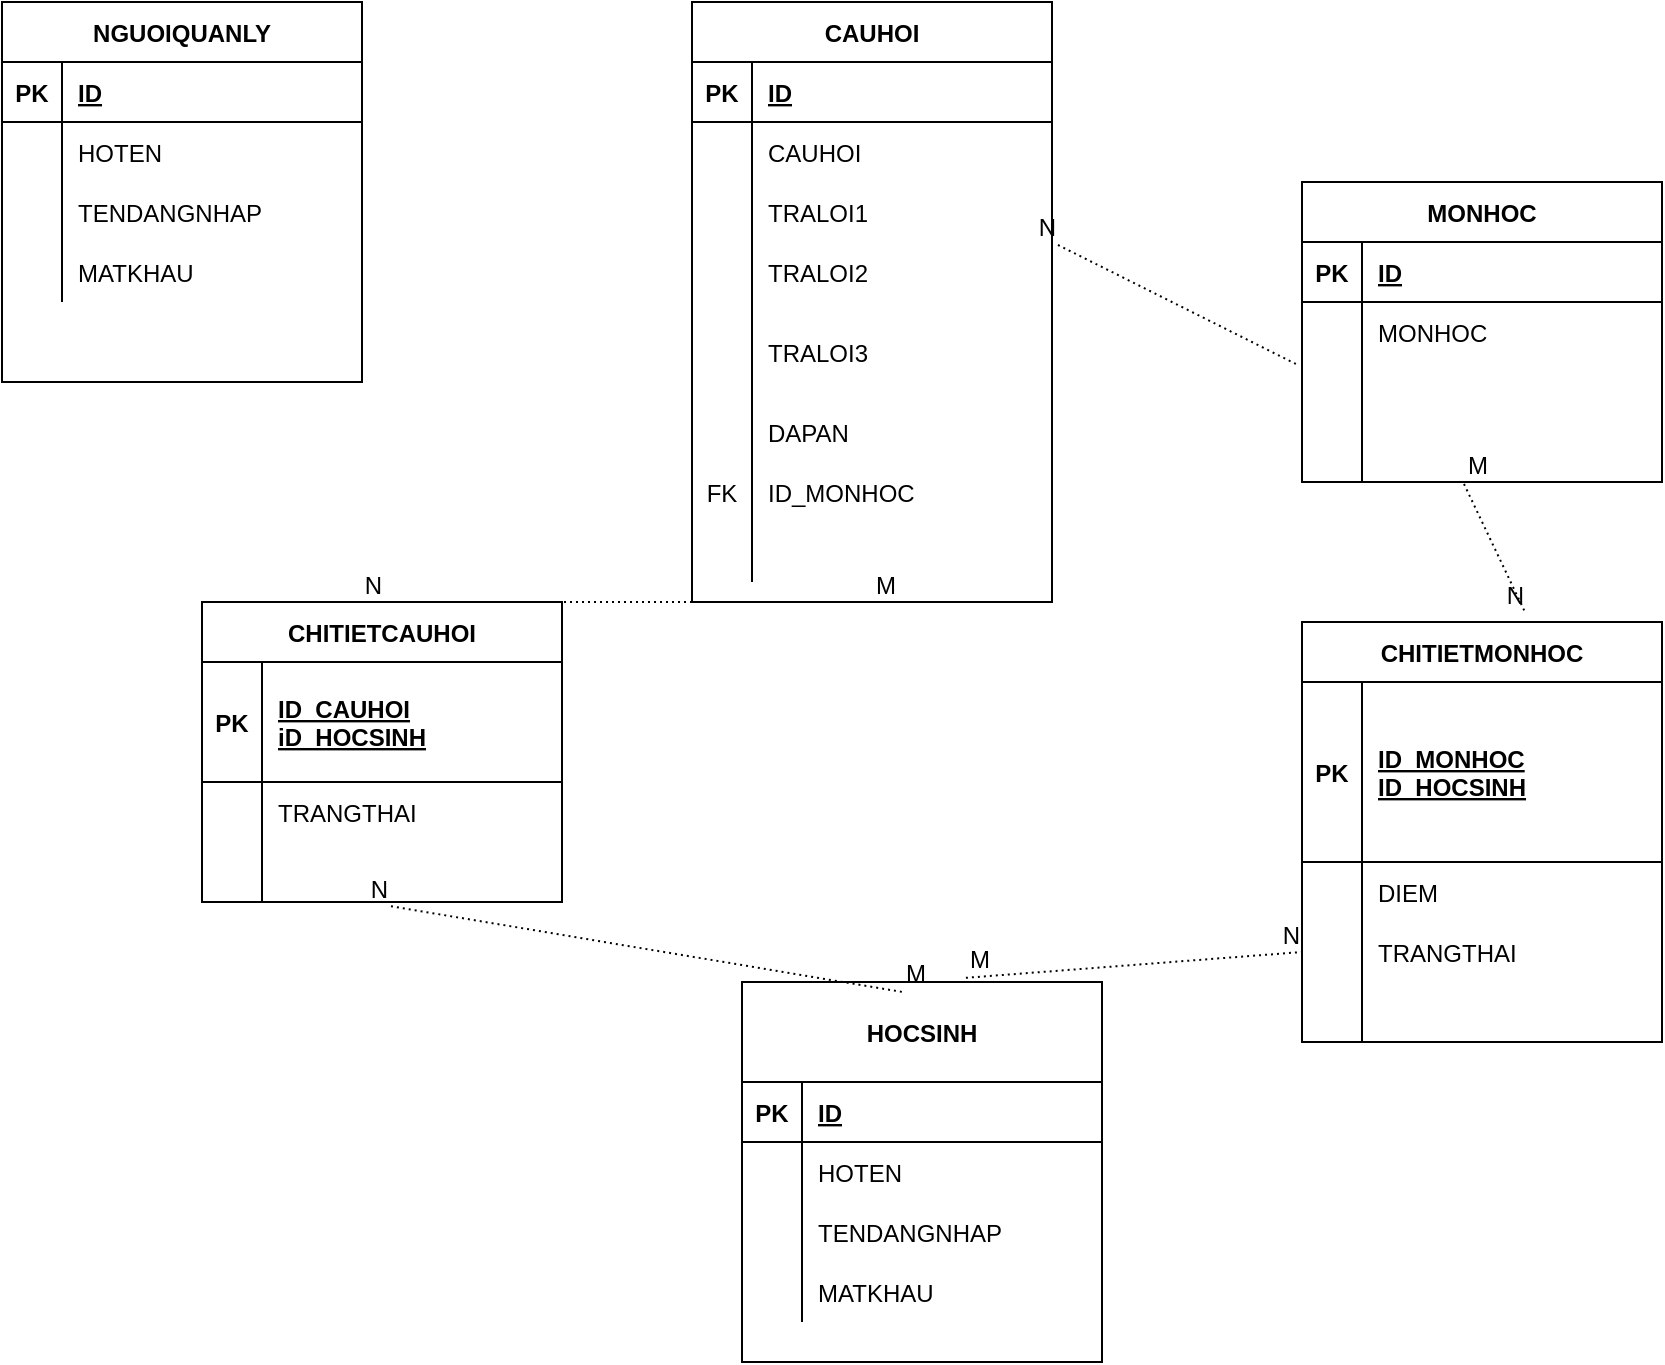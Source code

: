 <mxfile version="14.9.7" type="github">
  <diagram id="vKhWKgEwaV0av34dJfh_" name="Page-1">
    <mxGraphModel dx="2882" dy="1832" grid="1" gridSize="10" guides="1" tooltips="1" connect="1" arrows="1" fold="1" page="1" pageScale="1" pageWidth="850" pageHeight="1100" math="0" shadow="0">
      <root>
        <mxCell id="0" />
        <mxCell id="1" parent="0" />
        <mxCell id="k6ovZ8tkff6_fBBJWH3X-1" value="HOCSINH" style="shape=table;startSize=50;container=1;collapsible=1;childLayout=tableLayout;fixedRows=1;rowLines=0;fontStyle=1;align=center;resizeLast=1;" parent="1" vertex="1">
          <mxGeometry x="-500" y="260" width="180" height="190" as="geometry" />
        </mxCell>
        <mxCell id="k6ovZ8tkff6_fBBJWH3X-2" value="" style="shape=partialRectangle;collapsible=0;dropTarget=0;pointerEvents=0;fillColor=none;top=0;left=0;bottom=1;right=0;points=[[0,0.5],[1,0.5]];portConstraint=eastwest;" parent="k6ovZ8tkff6_fBBJWH3X-1" vertex="1">
          <mxGeometry y="50" width="180" height="30" as="geometry" />
        </mxCell>
        <mxCell id="k6ovZ8tkff6_fBBJWH3X-3" value="PK" style="shape=partialRectangle;connectable=0;fillColor=none;top=0;left=0;bottom=0;right=0;fontStyle=1;overflow=hidden;" parent="k6ovZ8tkff6_fBBJWH3X-2" vertex="1">
          <mxGeometry width="30" height="30" as="geometry" />
        </mxCell>
        <mxCell id="k6ovZ8tkff6_fBBJWH3X-4" value="ID" style="shape=partialRectangle;connectable=0;fillColor=none;top=0;left=0;bottom=0;right=0;align=left;spacingLeft=6;fontStyle=5;overflow=hidden;" parent="k6ovZ8tkff6_fBBJWH3X-2" vertex="1">
          <mxGeometry x="30" width="150" height="30" as="geometry" />
        </mxCell>
        <mxCell id="k6ovZ8tkff6_fBBJWH3X-5" value="" style="shape=partialRectangle;collapsible=0;dropTarget=0;pointerEvents=0;fillColor=none;top=0;left=0;bottom=0;right=0;points=[[0,0.5],[1,0.5]];portConstraint=eastwest;" parent="k6ovZ8tkff6_fBBJWH3X-1" vertex="1">
          <mxGeometry y="80" width="180" height="30" as="geometry" />
        </mxCell>
        <mxCell id="k6ovZ8tkff6_fBBJWH3X-6" value="" style="shape=partialRectangle;connectable=0;fillColor=none;top=0;left=0;bottom=0;right=0;editable=1;overflow=hidden;" parent="k6ovZ8tkff6_fBBJWH3X-5" vertex="1">
          <mxGeometry width="30" height="30" as="geometry" />
        </mxCell>
        <mxCell id="k6ovZ8tkff6_fBBJWH3X-7" value="HOTEN" style="shape=partialRectangle;connectable=0;fillColor=none;top=0;left=0;bottom=0;right=0;align=left;spacingLeft=6;overflow=hidden;" parent="k6ovZ8tkff6_fBBJWH3X-5" vertex="1">
          <mxGeometry x="30" width="150" height="30" as="geometry" />
        </mxCell>
        <mxCell id="k6ovZ8tkff6_fBBJWH3X-8" value="" style="shape=partialRectangle;collapsible=0;dropTarget=0;pointerEvents=0;fillColor=none;top=0;left=0;bottom=0;right=0;points=[[0,0.5],[1,0.5]];portConstraint=eastwest;" parent="k6ovZ8tkff6_fBBJWH3X-1" vertex="1">
          <mxGeometry y="110" width="180" height="30" as="geometry" />
        </mxCell>
        <mxCell id="k6ovZ8tkff6_fBBJWH3X-9" value="" style="shape=partialRectangle;connectable=0;fillColor=none;top=0;left=0;bottom=0;right=0;editable=1;overflow=hidden;" parent="k6ovZ8tkff6_fBBJWH3X-8" vertex="1">
          <mxGeometry width="30" height="30" as="geometry" />
        </mxCell>
        <mxCell id="k6ovZ8tkff6_fBBJWH3X-10" value="TENDANGNHAP" style="shape=partialRectangle;connectable=0;fillColor=none;top=0;left=0;bottom=0;right=0;align=left;spacingLeft=6;overflow=hidden;" parent="k6ovZ8tkff6_fBBJWH3X-8" vertex="1">
          <mxGeometry x="30" width="150" height="30" as="geometry" />
        </mxCell>
        <mxCell id="k6ovZ8tkff6_fBBJWH3X-11" value="" style="shape=partialRectangle;collapsible=0;dropTarget=0;pointerEvents=0;fillColor=none;top=0;left=0;bottom=0;right=0;points=[[0,0.5],[1,0.5]];portConstraint=eastwest;" parent="k6ovZ8tkff6_fBBJWH3X-1" vertex="1">
          <mxGeometry y="140" width="180" height="30" as="geometry" />
        </mxCell>
        <mxCell id="k6ovZ8tkff6_fBBJWH3X-12" value="" style="shape=partialRectangle;connectable=0;fillColor=none;top=0;left=0;bottom=0;right=0;editable=1;overflow=hidden;" parent="k6ovZ8tkff6_fBBJWH3X-11" vertex="1">
          <mxGeometry width="30" height="30" as="geometry" />
        </mxCell>
        <mxCell id="k6ovZ8tkff6_fBBJWH3X-13" value="MATKHAU" style="shape=partialRectangle;connectable=0;fillColor=none;top=0;left=0;bottom=0;right=0;align=left;spacingLeft=6;overflow=hidden;" parent="k6ovZ8tkff6_fBBJWH3X-11" vertex="1">
          <mxGeometry x="30" width="150" height="30" as="geometry" />
        </mxCell>
        <mxCell id="k6ovZ8tkff6_fBBJWH3X-16" value="" style="shape=partialRectangle;connectable=0;fillColor=none;top=0;left=0;bottom=0;right=0;align=left;spacingLeft=6;overflow=hidden;" parent="1" vertex="1">
          <mxGeometry x="-650" y="180" width="150" height="30" as="geometry" />
        </mxCell>
        <mxCell id="k6ovZ8tkff6_fBBJWH3X-17" value="NGUOIQUANLY" style="shape=table;startSize=30;container=1;collapsible=1;childLayout=tableLayout;fixedRows=1;rowLines=0;fontStyle=1;align=center;resizeLast=1;" parent="1" vertex="1">
          <mxGeometry x="-870" y="-230" width="180" height="190" as="geometry" />
        </mxCell>
        <mxCell id="k6ovZ8tkff6_fBBJWH3X-18" value="" style="shape=partialRectangle;collapsible=0;dropTarget=0;pointerEvents=0;fillColor=none;top=0;left=0;bottom=1;right=0;points=[[0,0.5],[1,0.5]];portConstraint=eastwest;" parent="k6ovZ8tkff6_fBBJWH3X-17" vertex="1">
          <mxGeometry y="30" width="180" height="30" as="geometry" />
        </mxCell>
        <mxCell id="k6ovZ8tkff6_fBBJWH3X-19" value="PK" style="shape=partialRectangle;connectable=0;fillColor=none;top=0;left=0;bottom=0;right=0;fontStyle=1;overflow=hidden;" parent="k6ovZ8tkff6_fBBJWH3X-18" vertex="1">
          <mxGeometry width="30" height="30" as="geometry" />
        </mxCell>
        <mxCell id="k6ovZ8tkff6_fBBJWH3X-20" value="ID" style="shape=partialRectangle;connectable=0;fillColor=none;top=0;left=0;bottom=0;right=0;align=left;spacingLeft=6;fontStyle=5;overflow=hidden;" parent="k6ovZ8tkff6_fBBJWH3X-18" vertex="1">
          <mxGeometry x="30" width="150" height="30" as="geometry" />
        </mxCell>
        <mxCell id="k6ovZ8tkff6_fBBJWH3X-21" value="" style="shape=partialRectangle;collapsible=0;dropTarget=0;pointerEvents=0;fillColor=none;top=0;left=0;bottom=0;right=0;points=[[0,0.5],[1,0.5]];portConstraint=eastwest;" parent="k6ovZ8tkff6_fBBJWH3X-17" vertex="1">
          <mxGeometry y="60" width="180" height="30" as="geometry" />
        </mxCell>
        <mxCell id="k6ovZ8tkff6_fBBJWH3X-22" value="" style="shape=partialRectangle;connectable=0;fillColor=none;top=0;left=0;bottom=0;right=0;editable=1;overflow=hidden;" parent="k6ovZ8tkff6_fBBJWH3X-21" vertex="1">
          <mxGeometry width="30" height="30" as="geometry" />
        </mxCell>
        <mxCell id="k6ovZ8tkff6_fBBJWH3X-23" value="HOTEN" style="shape=partialRectangle;connectable=0;fillColor=none;top=0;left=0;bottom=0;right=0;align=left;spacingLeft=6;overflow=hidden;" parent="k6ovZ8tkff6_fBBJWH3X-21" vertex="1">
          <mxGeometry x="30" width="150" height="30" as="geometry" />
        </mxCell>
        <mxCell id="k6ovZ8tkff6_fBBJWH3X-24" value="" style="shape=partialRectangle;collapsible=0;dropTarget=0;pointerEvents=0;fillColor=none;top=0;left=0;bottom=0;right=0;points=[[0,0.5],[1,0.5]];portConstraint=eastwest;" parent="k6ovZ8tkff6_fBBJWH3X-17" vertex="1">
          <mxGeometry y="90" width="180" height="30" as="geometry" />
        </mxCell>
        <mxCell id="k6ovZ8tkff6_fBBJWH3X-25" value="" style="shape=partialRectangle;connectable=0;fillColor=none;top=0;left=0;bottom=0;right=0;editable=1;overflow=hidden;" parent="k6ovZ8tkff6_fBBJWH3X-24" vertex="1">
          <mxGeometry width="30" height="30" as="geometry" />
        </mxCell>
        <mxCell id="k6ovZ8tkff6_fBBJWH3X-26" value="TENDANGNHAP" style="shape=partialRectangle;connectable=0;fillColor=none;top=0;left=0;bottom=0;right=0;align=left;spacingLeft=6;overflow=hidden;" parent="k6ovZ8tkff6_fBBJWH3X-24" vertex="1">
          <mxGeometry x="30" width="150" height="30" as="geometry" />
        </mxCell>
        <mxCell id="k6ovZ8tkff6_fBBJWH3X-27" value="" style="shape=partialRectangle;collapsible=0;dropTarget=0;pointerEvents=0;fillColor=none;top=0;left=0;bottom=0;right=0;points=[[0,0.5],[1,0.5]];portConstraint=eastwest;" parent="k6ovZ8tkff6_fBBJWH3X-17" vertex="1">
          <mxGeometry y="120" width="180" height="30" as="geometry" />
        </mxCell>
        <mxCell id="k6ovZ8tkff6_fBBJWH3X-28" value="" style="shape=partialRectangle;connectable=0;fillColor=none;top=0;left=0;bottom=0;right=0;editable=1;overflow=hidden;" parent="k6ovZ8tkff6_fBBJWH3X-27" vertex="1">
          <mxGeometry width="30" height="30" as="geometry" />
        </mxCell>
        <mxCell id="k6ovZ8tkff6_fBBJWH3X-29" value="MATKHAU" style="shape=partialRectangle;connectable=0;fillColor=none;top=0;left=0;bottom=0;right=0;align=left;spacingLeft=6;overflow=hidden;" parent="k6ovZ8tkff6_fBBJWH3X-27" vertex="1">
          <mxGeometry x="30" width="150" height="30" as="geometry" />
        </mxCell>
        <mxCell id="k6ovZ8tkff6_fBBJWH3X-30" value="MONHOC" style="shape=table;startSize=30;container=1;collapsible=1;childLayout=tableLayout;fixedRows=1;rowLines=0;fontStyle=1;align=center;resizeLast=1;" parent="1" vertex="1">
          <mxGeometry x="-220" y="-140" width="180" height="150" as="geometry" />
        </mxCell>
        <mxCell id="k6ovZ8tkff6_fBBJWH3X-31" value="" style="shape=partialRectangle;collapsible=0;dropTarget=0;pointerEvents=0;fillColor=none;top=0;left=0;bottom=1;right=0;points=[[0,0.5],[1,0.5]];portConstraint=eastwest;" parent="k6ovZ8tkff6_fBBJWH3X-30" vertex="1">
          <mxGeometry y="30" width="180" height="30" as="geometry" />
        </mxCell>
        <mxCell id="k6ovZ8tkff6_fBBJWH3X-32" value="PK" style="shape=partialRectangle;connectable=0;fillColor=none;top=0;left=0;bottom=0;right=0;fontStyle=1;overflow=hidden;" parent="k6ovZ8tkff6_fBBJWH3X-31" vertex="1">
          <mxGeometry width="30" height="30" as="geometry" />
        </mxCell>
        <mxCell id="k6ovZ8tkff6_fBBJWH3X-33" value="ID" style="shape=partialRectangle;connectable=0;fillColor=none;top=0;left=0;bottom=0;right=0;align=left;spacingLeft=6;fontStyle=5;overflow=hidden;" parent="k6ovZ8tkff6_fBBJWH3X-31" vertex="1">
          <mxGeometry x="30" width="150" height="30" as="geometry" />
        </mxCell>
        <mxCell id="k6ovZ8tkff6_fBBJWH3X-34" value="" style="shape=partialRectangle;collapsible=0;dropTarget=0;pointerEvents=0;fillColor=none;top=0;left=0;bottom=0;right=0;points=[[0,0.5],[1,0.5]];portConstraint=eastwest;" parent="k6ovZ8tkff6_fBBJWH3X-30" vertex="1">
          <mxGeometry y="60" width="180" height="30" as="geometry" />
        </mxCell>
        <mxCell id="k6ovZ8tkff6_fBBJWH3X-35" value="" style="shape=partialRectangle;connectable=0;fillColor=none;top=0;left=0;bottom=0;right=0;editable=1;overflow=hidden;" parent="k6ovZ8tkff6_fBBJWH3X-34" vertex="1">
          <mxGeometry width="30" height="30" as="geometry" />
        </mxCell>
        <mxCell id="k6ovZ8tkff6_fBBJWH3X-36" value="MONHOC" style="shape=partialRectangle;connectable=0;fillColor=none;top=0;left=0;bottom=0;right=0;align=left;spacingLeft=6;overflow=hidden;" parent="k6ovZ8tkff6_fBBJWH3X-34" vertex="1">
          <mxGeometry x="30" width="150" height="30" as="geometry" />
        </mxCell>
        <mxCell id="k6ovZ8tkff6_fBBJWH3X-37" value="" style="shape=partialRectangle;collapsible=0;dropTarget=0;pointerEvents=0;fillColor=none;top=0;left=0;bottom=0;right=0;points=[[0,0.5],[1,0.5]];portConstraint=eastwest;" parent="k6ovZ8tkff6_fBBJWH3X-30" vertex="1">
          <mxGeometry y="90" width="180" height="30" as="geometry" />
        </mxCell>
        <mxCell id="k6ovZ8tkff6_fBBJWH3X-38" value="" style="shape=partialRectangle;connectable=0;fillColor=none;top=0;left=0;bottom=0;right=0;editable=1;overflow=hidden;" parent="k6ovZ8tkff6_fBBJWH3X-37" vertex="1">
          <mxGeometry width="30" height="30" as="geometry" />
        </mxCell>
        <mxCell id="k6ovZ8tkff6_fBBJWH3X-39" value="" style="shape=partialRectangle;connectable=0;fillColor=none;top=0;left=0;bottom=0;right=0;align=left;spacingLeft=6;overflow=hidden;" parent="k6ovZ8tkff6_fBBJWH3X-37" vertex="1">
          <mxGeometry x="30" width="150" height="30" as="geometry" />
        </mxCell>
        <mxCell id="k6ovZ8tkff6_fBBJWH3X-40" value="" style="shape=partialRectangle;collapsible=0;dropTarget=0;pointerEvents=0;fillColor=none;top=0;left=0;bottom=0;right=0;points=[[0,0.5],[1,0.5]];portConstraint=eastwest;" parent="k6ovZ8tkff6_fBBJWH3X-30" vertex="1">
          <mxGeometry y="120" width="180" height="30" as="geometry" />
        </mxCell>
        <mxCell id="k6ovZ8tkff6_fBBJWH3X-41" value="" style="shape=partialRectangle;connectable=0;fillColor=none;top=0;left=0;bottom=0;right=0;editable=1;overflow=hidden;" parent="k6ovZ8tkff6_fBBJWH3X-40" vertex="1">
          <mxGeometry width="30" height="30" as="geometry" />
        </mxCell>
        <mxCell id="k6ovZ8tkff6_fBBJWH3X-42" value="" style="shape=partialRectangle;connectable=0;fillColor=none;top=0;left=0;bottom=0;right=0;align=left;spacingLeft=6;overflow=hidden;" parent="k6ovZ8tkff6_fBBJWH3X-40" vertex="1">
          <mxGeometry x="30" width="150" height="30" as="geometry" />
        </mxCell>
        <object label="CAUHOI" id="k6ovZ8tkff6_fBBJWH3X-43">
          <mxCell style="shape=table;startSize=30;container=1;collapsible=1;childLayout=tableLayout;fixedRows=1;rowLines=0;fontStyle=1;align=center;resizeLast=1;rounded=0;" parent="1" vertex="1">
            <mxGeometry x="-525" y="-230" width="180" height="300" as="geometry">
              <mxRectangle x="440" y="-180" width="80" height="30" as="alternateBounds" />
            </mxGeometry>
          </mxCell>
        </object>
        <mxCell id="k6ovZ8tkff6_fBBJWH3X-44" value="" style="shape=partialRectangle;collapsible=0;dropTarget=0;pointerEvents=0;fillColor=none;top=0;left=0;bottom=1;right=0;points=[[0,0.5],[1,0.5]];portConstraint=eastwest;" parent="k6ovZ8tkff6_fBBJWH3X-43" vertex="1">
          <mxGeometry y="30" width="180" height="30" as="geometry" />
        </mxCell>
        <mxCell id="k6ovZ8tkff6_fBBJWH3X-45" value="PK" style="shape=partialRectangle;connectable=0;fillColor=none;top=0;left=0;bottom=0;right=0;fontStyle=1;overflow=hidden;" parent="k6ovZ8tkff6_fBBJWH3X-44" vertex="1">
          <mxGeometry width="30" height="30" as="geometry" />
        </mxCell>
        <mxCell id="k6ovZ8tkff6_fBBJWH3X-46" value="ID" style="shape=partialRectangle;connectable=0;fillColor=none;top=0;left=0;bottom=0;right=0;align=left;spacingLeft=6;fontStyle=5;overflow=hidden;" parent="k6ovZ8tkff6_fBBJWH3X-44" vertex="1">
          <mxGeometry x="30" width="150" height="30" as="geometry" />
        </mxCell>
        <mxCell id="k6ovZ8tkff6_fBBJWH3X-47" value="" style="shape=partialRectangle;collapsible=0;dropTarget=0;pointerEvents=0;fillColor=none;top=0;left=0;bottom=0;right=0;points=[[0,0.5],[1,0.5]];portConstraint=eastwest;" parent="k6ovZ8tkff6_fBBJWH3X-43" vertex="1">
          <mxGeometry y="60" width="180" height="30" as="geometry" />
        </mxCell>
        <mxCell id="k6ovZ8tkff6_fBBJWH3X-48" value="" style="shape=partialRectangle;connectable=0;fillColor=none;top=0;left=0;bottom=0;right=0;editable=1;overflow=hidden;" parent="k6ovZ8tkff6_fBBJWH3X-47" vertex="1">
          <mxGeometry width="30" height="30" as="geometry" />
        </mxCell>
        <mxCell id="k6ovZ8tkff6_fBBJWH3X-49" value="CAUHOI" style="shape=partialRectangle;connectable=0;fillColor=none;top=0;left=0;bottom=0;right=0;align=left;spacingLeft=6;overflow=hidden;" parent="k6ovZ8tkff6_fBBJWH3X-47" vertex="1">
          <mxGeometry x="30" width="150" height="30" as="geometry" />
        </mxCell>
        <mxCell id="k6ovZ8tkff6_fBBJWH3X-50" value="" style="shape=partialRectangle;collapsible=0;dropTarget=0;pointerEvents=0;fillColor=none;top=0;left=0;bottom=0;right=0;points=[[0,0.5],[1,0.5]];portConstraint=eastwest;" parent="k6ovZ8tkff6_fBBJWH3X-43" vertex="1">
          <mxGeometry y="90" width="180" height="30" as="geometry" />
        </mxCell>
        <mxCell id="k6ovZ8tkff6_fBBJWH3X-51" value="" style="shape=partialRectangle;connectable=0;fillColor=none;top=0;left=0;bottom=0;right=0;editable=1;overflow=hidden;" parent="k6ovZ8tkff6_fBBJWH3X-50" vertex="1">
          <mxGeometry width="30" height="30" as="geometry" />
        </mxCell>
        <mxCell id="k6ovZ8tkff6_fBBJWH3X-52" value="TRALOI1" style="shape=partialRectangle;connectable=0;fillColor=none;top=0;left=0;bottom=0;right=0;align=left;spacingLeft=6;overflow=hidden;" parent="k6ovZ8tkff6_fBBJWH3X-50" vertex="1">
          <mxGeometry x="30" width="150" height="30" as="geometry" />
        </mxCell>
        <mxCell id="k6ovZ8tkff6_fBBJWH3X-53" value="" style="shape=partialRectangle;collapsible=0;dropTarget=0;pointerEvents=0;fillColor=none;top=0;left=0;bottom=0;right=0;points=[[0,0.5],[1,0.5]];portConstraint=eastwest;" parent="k6ovZ8tkff6_fBBJWH3X-43" vertex="1">
          <mxGeometry y="120" width="180" height="30" as="geometry" />
        </mxCell>
        <mxCell id="k6ovZ8tkff6_fBBJWH3X-54" value="" style="shape=partialRectangle;connectable=0;fillColor=none;top=0;left=0;bottom=0;right=0;editable=1;overflow=hidden;" parent="k6ovZ8tkff6_fBBJWH3X-53" vertex="1">
          <mxGeometry width="30" height="30" as="geometry" />
        </mxCell>
        <mxCell id="k6ovZ8tkff6_fBBJWH3X-55" value="TRALOI2" style="shape=partialRectangle;connectable=0;fillColor=none;top=0;left=0;bottom=0;right=0;align=left;spacingLeft=6;overflow=hidden;" parent="k6ovZ8tkff6_fBBJWH3X-53" vertex="1">
          <mxGeometry x="30" width="150" height="30" as="geometry" />
        </mxCell>
        <mxCell id="k6ovZ8tkff6_fBBJWH3X-104" value="" style="shape=partialRectangle;collapsible=0;dropTarget=0;pointerEvents=0;fillColor=none;top=0;left=0;bottom=0;right=0;points=[[0,0.5],[1,0.5]];portConstraint=eastwest;rounded=0;" parent="k6ovZ8tkff6_fBBJWH3X-43" vertex="1">
          <mxGeometry y="150" width="180" height="50" as="geometry" />
        </mxCell>
        <mxCell id="k6ovZ8tkff6_fBBJWH3X-105" value="" style="shape=partialRectangle;connectable=0;fillColor=none;top=0;left=0;bottom=0;right=0;editable=1;overflow=hidden;" parent="k6ovZ8tkff6_fBBJWH3X-104" vertex="1">
          <mxGeometry width="30" height="50" as="geometry" />
        </mxCell>
        <mxCell id="k6ovZ8tkff6_fBBJWH3X-106" value="TRALOI3" style="shape=partialRectangle;connectable=0;fillColor=none;top=0;left=0;bottom=0;right=0;align=left;spacingLeft=6;overflow=hidden;" parent="k6ovZ8tkff6_fBBJWH3X-104" vertex="1">
          <mxGeometry x="30" width="150" height="50" as="geometry" />
        </mxCell>
        <mxCell id="k6ovZ8tkff6_fBBJWH3X-107" value="" style="shape=partialRectangle;collapsible=0;dropTarget=0;pointerEvents=0;fillColor=none;top=0;left=0;bottom=0;right=0;points=[[0,0.5],[1,0.5]];portConstraint=eastwest;rounded=0;" parent="k6ovZ8tkff6_fBBJWH3X-43" vertex="1">
          <mxGeometry y="200" width="180" height="30" as="geometry" />
        </mxCell>
        <mxCell id="k6ovZ8tkff6_fBBJWH3X-108" value="" style="shape=partialRectangle;connectable=0;fillColor=none;top=0;left=0;bottom=0;right=0;editable=1;overflow=hidden;" parent="k6ovZ8tkff6_fBBJWH3X-107" vertex="1">
          <mxGeometry width="30" height="30" as="geometry" />
        </mxCell>
        <mxCell id="k6ovZ8tkff6_fBBJWH3X-109" value="DAPAN" style="shape=partialRectangle;connectable=0;fillColor=none;top=0;left=0;bottom=0;right=0;align=left;spacingLeft=6;overflow=hidden;" parent="k6ovZ8tkff6_fBBJWH3X-107" vertex="1">
          <mxGeometry x="30" width="150" height="30" as="geometry" />
        </mxCell>
        <mxCell id="k6ovZ8tkff6_fBBJWH3X-144" value="" style="shape=partialRectangle;collapsible=0;dropTarget=0;pointerEvents=0;fillColor=none;top=0;left=0;bottom=0;right=0;points=[[0,0.5],[1,0.5]];portConstraint=eastwest;rounded=0;" parent="k6ovZ8tkff6_fBBJWH3X-43" vertex="1">
          <mxGeometry y="230" width="180" height="30" as="geometry" />
        </mxCell>
        <mxCell id="k6ovZ8tkff6_fBBJWH3X-145" value="FK" style="shape=partialRectangle;connectable=0;fillColor=none;top=0;left=0;bottom=0;right=0;fontStyle=0;overflow=hidden;" parent="k6ovZ8tkff6_fBBJWH3X-144" vertex="1">
          <mxGeometry width="30" height="30" as="geometry" />
        </mxCell>
        <mxCell id="k6ovZ8tkff6_fBBJWH3X-146" value="ID_MONHOC" style="shape=partialRectangle;connectable=0;fillColor=none;top=0;left=0;bottom=0;right=0;align=left;spacingLeft=6;fontStyle=0;overflow=hidden;" parent="k6ovZ8tkff6_fBBJWH3X-144" vertex="1">
          <mxGeometry x="30" width="150" height="30" as="geometry" />
        </mxCell>
        <mxCell id="k6ovZ8tkff6_fBBJWH3X-141" value="" style="shape=partialRectangle;collapsible=0;dropTarget=0;pointerEvents=0;fillColor=none;top=0;left=0;bottom=0;right=0;points=[[0,0.5],[1,0.5]];portConstraint=eastwest;rounded=0;" parent="k6ovZ8tkff6_fBBJWH3X-43" vertex="1">
          <mxGeometry y="260" width="180" height="30" as="geometry" />
        </mxCell>
        <mxCell id="k6ovZ8tkff6_fBBJWH3X-142" value="" style="shape=partialRectangle;connectable=0;fillColor=none;top=0;left=0;bottom=0;right=0;editable=1;overflow=hidden;" parent="k6ovZ8tkff6_fBBJWH3X-141" vertex="1">
          <mxGeometry width="30" height="30" as="geometry" />
        </mxCell>
        <mxCell id="k6ovZ8tkff6_fBBJWH3X-143" value="" style="shape=partialRectangle;connectable=0;fillColor=none;top=0;left=0;bottom=0;right=0;align=left;spacingLeft=6;overflow=hidden;" parent="k6ovZ8tkff6_fBBJWH3X-141" vertex="1">
          <mxGeometry x="30" width="150" height="30" as="geometry" />
        </mxCell>
        <mxCell id="k6ovZ8tkff6_fBBJWH3X-110" value="CHITIETCAUHOI" style="shape=table;startSize=30;container=1;collapsible=1;childLayout=tableLayout;fixedRows=1;rowLines=0;fontStyle=1;align=center;resizeLast=1;rounded=0;" parent="1" vertex="1">
          <mxGeometry x="-770" y="70" width="180" height="150" as="geometry" />
        </mxCell>
        <mxCell id="k6ovZ8tkff6_fBBJWH3X-111" value="" style="shape=partialRectangle;collapsible=0;dropTarget=0;pointerEvents=0;fillColor=none;top=0;left=0;bottom=1;right=0;points=[[0,0.5],[1,0.5]];portConstraint=eastwest;" parent="k6ovZ8tkff6_fBBJWH3X-110" vertex="1">
          <mxGeometry y="30" width="180" height="60" as="geometry" />
        </mxCell>
        <mxCell id="k6ovZ8tkff6_fBBJWH3X-112" value="PK" style="shape=partialRectangle;connectable=0;fillColor=none;top=0;left=0;bottom=0;right=0;fontStyle=1;overflow=hidden;" parent="k6ovZ8tkff6_fBBJWH3X-111" vertex="1">
          <mxGeometry width="30" height="60" as="geometry" />
        </mxCell>
        <mxCell id="k6ovZ8tkff6_fBBJWH3X-113" value="ID_CAUHOI&#xa;iD_HOCSINH" style="shape=partialRectangle;connectable=0;fillColor=none;top=0;left=0;bottom=0;right=0;align=left;spacingLeft=6;fontStyle=5;overflow=hidden;" parent="k6ovZ8tkff6_fBBJWH3X-111" vertex="1">
          <mxGeometry x="30" width="150" height="60" as="geometry" />
        </mxCell>
        <mxCell id="k6ovZ8tkff6_fBBJWH3X-114" value="" style="shape=partialRectangle;collapsible=0;dropTarget=0;pointerEvents=0;fillColor=none;top=0;left=0;bottom=0;right=0;points=[[0,0.5],[1,0.5]];portConstraint=eastwest;" parent="k6ovZ8tkff6_fBBJWH3X-110" vertex="1">
          <mxGeometry y="90" width="180" height="30" as="geometry" />
        </mxCell>
        <mxCell id="k6ovZ8tkff6_fBBJWH3X-115" value="" style="shape=partialRectangle;connectable=0;fillColor=none;top=0;left=0;bottom=0;right=0;editable=1;overflow=hidden;" parent="k6ovZ8tkff6_fBBJWH3X-114" vertex="1">
          <mxGeometry width="30" height="30" as="geometry" />
        </mxCell>
        <mxCell id="k6ovZ8tkff6_fBBJWH3X-116" value="TRANGTHAI" style="shape=partialRectangle;connectable=0;fillColor=none;top=0;left=0;bottom=0;right=0;align=left;spacingLeft=6;overflow=hidden;" parent="k6ovZ8tkff6_fBBJWH3X-114" vertex="1">
          <mxGeometry x="30" width="150" height="30" as="geometry" />
        </mxCell>
        <mxCell id="k6ovZ8tkff6_fBBJWH3X-120" value="" style="shape=partialRectangle;collapsible=0;dropTarget=0;pointerEvents=0;fillColor=none;top=0;left=0;bottom=0;right=0;points=[[0,0.5],[1,0.5]];portConstraint=eastwest;" parent="k6ovZ8tkff6_fBBJWH3X-110" vertex="1">
          <mxGeometry y="120" width="180" height="30" as="geometry" />
        </mxCell>
        <mxCell id="k6ovZ8tkff6_fBBJWH3X-121" value="" style="shape=partialRectangle;connectable=0;fillColor=none;top=0;left=0;bottom=0;right=0;editable=1;overflow=hidden;" parent="k6ovZ8tkff6_fBBJWH3X-120" vertex="1">
          <mxGeometry width="30" height="30" as="geometry" />
        </mxCell>
        <mxCell id="k6ovZ8tkff6_fBBJWH3X-122" value="" style="shape=partialRectangle;connectable=0;fillColor=none;top=0;left=0;bottom=0;right=0;align=left;spacingLeft=6;overflow=hidden;" parent="k6ovZ8tkff6_fBBJWH3X-120" vertex="1">
          <mxGeometry x="30" width="150" height="30" as="geometry" />
        </mxCell>
        <mxCell id="k6ovZ8tkff6_fBBJWH3X-132" value="" style="endArrow=none;html=1;rounded=0;dashed=1;dashPattern=1 2;entryX=0.5;entryY=0;entryDx=0;entryDy=0;exitX=0.5;exitY=1;exitDx=0;exitDy=0;" parent="1" source="k6ovZ8tkff6_fBBJWH3X-43" target="k6ovZ8tkff6_fBBJWH3X-110" edge="1">
          <mxGeometry relative="1" as="geometry">
            <mxPoint x="-470" y="-10" as="sourcePoint" />
            <mxPoint x="-310" y="-10" as="targetPoint" />
          </mxGeometry>
        </mxCell>
        <mxCell id="k6ovZ8tkff6_fBBJWH3X-133" value="M" style="resizable=0;html=1;align=left;verticalAlign=bottom;" parent="k6ovZ8tkff6_fBBJWH3X-132" connectable="0" vertex="1">
          <mxGeometry x="-1" relative="1" as="geometry" />
        </mxCell>
        <mxCell id="k6ovZ8tkff6_fBBJWH3X-134" value="N" style="resizable=0;html=1;align=right;verticalAlign=bottom;" parent="k6ovZ8tkff6_fBBJWH3X-132" connectable="0" vertex="1">
          <mxGeometry x="1" relative="1" as="geometry" />
        </mxCell>
        <mxCell id="k6ovZ8tkff6_fBBJWH3X-136" value="" style="endArrow=none;html=1;rounded=0;dashed=1;dashPattern=1 2;entryX=0.522;entryY=1.067;entryDx=0;entryDy=0;entryPerimeter=0;exitX=0.444;exitY=0.026;exitDx=0;exitDy=0;exitPerimeter=0;" parent="1" source="k6ovZ8tkff6_fBBJWH3X-1" target="k6ovZ8tkff6_fBBJWH3X-120" edge="1">
          <mxGeometry relative="1" as="geometry">
            <mxPoint x="-480" y="340" as="sourcePoint" />
            <mxPoint x="-320" y="340" as="targetPoint" />
          </mxGeometry>
        </mxCell>
        <mxCell id="k6ovZ8tkff6_fBBJWH3X-137" value="M" style="resizable=0;html=1;align=left;verticalAlign=bottom;" parent="k6ovZ8tkff6_fBBJWH3X-136" connectable="0" vertex="1">
          <mxGeometry x="-1" relative="1" as="geometry" />
        </mxCell>
        <mxCell id="k6ovZ8tkff6_fBBJWH3X-138" value="N" style="resizable=0;html=1;align=right;verticalAlign=bottom;" parent="k6ovZ8tkff6_fBBJWH3X-136" connectable="0" vertex="1">
          <mxGeometry x="1" relative="1" as="geometry" />
        </mxCell>
        <mxCell id="k6ovZ8tkff6_fBBJWH3X-139" value="" style="endArrow=none;html=1;rounded=0;dashed=1;dashPattern=1 2;exitX=-0.017;exitY=0.033;exitDx=0;exitDy=0;exitPerimeter=0;entryX=1.011;entryY=1.033;entryDx=0;entryDy=0;entryPerimeter=0;" parent="1" source="k6ovZ8tkff6_fBBJWH3X-37" target="k6ovZ8tkff6_fBBJWH3X-50" edge="1">
          <mxGeometry relative="1" as="geometry">
            <mxPoint x="-380" y="-61" as="sourcePoint" />
            <mxPoint x="-220" y="-61" as="targetPoint" />
          </mxGeometry>
        </mxCell>
        <mxCell id="k6ovZ8tkff6_fBBJWH3X-140" value="N" style="resizable=0;html=1;align=right;verticalAlign=bottom;" parent="k6ovZ8tkff6_fBBJWH3X-139" connectable="0" vertex="1">
          <mxGeometry x="1" relative="1" as="geometry" />
        </mxCell>
        <mxCell id="k6ovZ8tkff6_fBBJWH3X-147" value="CHITIETMONHOC" style="shape=table;startSize=30;container=1;collapsible=1;childLayout=tableLayout;fixedRows=1;rowLines=0;fontStyle=1;align=center;resizeLast=1;rounded=0;" parent="1" vertex="1">
          <mxGeometry x="-220" y="80" width="180" height="210" as="geometry" />
        </mxCell>
        <mxCell id="k6ovZ8tkff6_fBBJWH3X-148" value="" style="shape=partialRectangle;collapsible=0;dropTarget=0;pointerEvents=0;fillColor=none;top=0;left=0;bottom=1;right=0;points=[[0,0.5],[1,0.5]];portConstraint=eastwest;" parent="k6ovZ8tkff6_fBBJWH3X-147" vertex="1">
          <mxGeometry y="30" width="180" height="90" as="geometry" />
        </mxCell>
        <mxCell id="k6ovZ8tkff6_fBBJWH3X-149" value="PK" style="shape=partialRectangle;connectable=0;fillColor=none;top=0;left=0;bottom=0;right=0;fontStyle=1;overflow=hidden;" parent="k6ovZ8tkff6_fBBJWH3X-148" vertex="1">
          <mxGeometry width="30" height="90" as="geometry" />
        </mxCell>
        <mxCell id="k6ovZ8tkff6_fBBJWH3X-150" value="ID_MONHOC&#xa;ID_HOCSINH" style="shape=partialRectangle;connectable=0;fillColor=none;top=0;left=0;bottom=0;right=0;align=left;spacingLeft=6;fontStyle=5;overflow=hidden;" parent="k6ovZ8tkff6_fBBJWH3X-148" vertex="1">
          <mxGeometry x="30" width="150" height="90" as="geometry" />
        </mxCell>
        <mxCell id="k6ovZ8tkff6_fBBJWH3X-151" value="" style="shape=partialRectangle;collapsible=0;dropTarget=0;pointerEvents=0;fillColor=none;top=0;left=0;bottom=0;right=0;points=[[0,0.5],[1,0.5]];portConstraint=eastwest;" parent="k6ovZ8tkff6_fBBJWH3X-147" vertex="1">
          <mxGeometry y="120" width="180" height="30" as="geometry" />
        </mxCell>
        <mxCell id="k6ovZ8tkff6_fBBJWH3X-152" value="" style="shape=partialRectangle;connectable=0;fillColor=none;top=0;left=0;bottom=0;right=0;editable=1;overflow=hidden;" parent="k6ovZ8tkff6_fBBJWH3X-151" vertex="1">
          <mxGeometry width="30" height="30" as="geometry" />
        </mxCell>
        <mxCell id="k6ovZ8tkff6_fBBJWH3X-153" value="DIEM" style="shape=partialRectangle;connectable=0;fillColor=none;top=0;left=0;bottom=0;right=0;align=left;spacingLeft=6;overflow=hidden;" parent="k6ovZ8tkff6_fBBJWH3X-151" vertex="1">
          <mxGeometry x="30" width="150" height="30" as="geometry" />
        </mxCell>
        <mxCell id="k6ovZ8tkff6_fBBJWH3X-154" value="" style="shape=partialRectangle;collapsible=0;dropTarget=0;pointerEvents=0;fillColor=none;top=0;left=0;bottom=0;right=0;points=[[0,0.5],[1,0.5]];portConstraint=eastwest;" parent="k6ovZ8tkff6_fBBJWH3X-147" vertex="1">
          <mxGeometry y="150" width="180" height="30" as="geometry" />
        </mxCell>
        <mxCell id="k6ovZ8tkff6_fBBJWH3X-155" value="" style="shape=partialRectangle;connectable=0;fillColor=none;top=0;left=0;bottom=0;right=0;editable=1;overflow=hidden;" parent="k6ovZ8tkff6_fBBJWH3X-154" vertex="1">
          <mxGeometry width="30" height="30" as="geometry" />
        </mxCell>
        <mxCell id="k6ovZ8tkff6_fBBJWH3X-156" value="TRANGTHAI" style="shape=partialRectangle;connectable=0;fillColor=none;top=0;left=0;bottom=0;right=0;align=left;spacingLeft=6;overflow=hidden;" parent="k6ovZ8tkff6_fBBJWH3X-154" vertex="1">
          <mxGeometry x="30" width="150" height="30" as="geometry" />
        </mxCell>
        <mxCell id="k6ovZ8tkff6_fBBJWH3X-157" value="" style="shape=partialRectangle;collapsible=0;dropTarget=0;pointerEvents=0;fillColor=none;top=0;left=0;bottom=0;right=0;points=[[0,0.5],[1,0.5]];portConstraint=eastwest;" parent="k6ovZ8tkff6_fBBJWH3X-147" vertex="1">
          <mxGeometry y="180" width="180" height="30" as="geometry" />
        </mxCell>
        <mxCell id="k6ovZ8tkff6_fBBJWH3X-158" value="" style="shape=partialRectangle;connectable=0;fillColor=none;top=0;left=0;bottom=0;right=0;editable=1;overflow=hidden;" parent="k6ovZ8tkff6_fBBJWH3X-157" vertex="1">
          <mxGeometry width="30" height="30" as="geometry" />
        </mxCell>
        <mxCell id="k6ovZ8tkff6_fBBJWH3X-159" value="" style="shape=partialRectangle;connectable=0;fillColor=none;top=0;left=0;bottom=0;right=0;align=left;spacingLeft=6;overflow=hidden;" parent="k6ovZ8tkff6_fBBJWH3X-157" vertex="1">
          <mxGeometry x="30" width="150" height="30" as="geometry" />
        </mxCell>
        <mxCell id="k6ovZ8tkff6_fBBJWH3X-160" value="" style="endArrow=none;html=1;rounded=0;dashed=1;dashPattern=1 2;exitX=0.45;exitY=1.033;exitDx=0;exitDy=0;exitPerimeter=0;entryX=0.622;entryY=-0.019;entryDx=0;entryDy=0;entryPerimeter=0;" parent="1" source="k6ovZ8tkff6_fBBJWH3X-40" target="k6ovZ8tkff6_fBBJWH3X-147" edge="1">
          <mxGeometry relative="1" as="geometry">
            <mxPoint x="-210" y="40" as="sourcePoint" />
            <mxPoint x="-50" y="40" as="targetPoint" />
          </mxGeometry>
        </mxCell>
        <mxCell id="k6ovZ8tkff6_fBBJWH3X-161" value="M" style="resizable=0;html=1;align=left;verticalAlign=bottom;" parent="k6ovZ8tkff6_fBBJWH3X-160" connectable="0" vertex="1">
          <mxGeometry x="-1" relative="1" as="geometry" />
        </mxCell>
        <mxCell id="k6ovZ8tkff6_fBBJWH3X-162" value="N" style="resizable=0;html=1;align=right;verticalAlign=bottom;" parent="k6ovZ8tkff6_fBBJWH3X-160" connectable="0" vertex="1">
          <mxGeometry x="1" relative="1" as="geometry" />
        </mxCell>
        <mxCell id="k6ovZ8tkff6_fBBJWH3X-163" value="" style="endArrow=none;html=1;rounded=0;dashed=1;dashPattern=1 2;exitX=0.622;exitY=-0.011;exitDx=0;exitDy=0;exitPerimeter=0;entryX=0;entryY=0.5;entryDx=0;entryDy=0;" parent="1" source="k6ovZ8tkff6_fBBJWH3X-1" target="k6ovZ8tkff6_fBBJWH3X-154" edge="1">
          <mxGeometry relative="1" as="geometry">
            <mxPoint x="-440" y="160" as="sourcePoint" />
            <mxPoint x="-280" y="160" as="targetPoint" />
          </mxGeometry>
        </mxCell>
        <mxCell id="k6ovZ8tkff6_fBBJWH3X-164" value="M" style="resizable=0;html=1;align=left;verticalAlign=bottom;" parent="k6ovZ8tkff6_fBBJWH3X-163" connectable="0" vertex="1">
          <mxGeometry x="-1" relative="1" as="geometry" />
        </mxCell>
        <mxCell id="k6ovZ8tkff6_fBBJWH3X-165" value="N" style="resizable=0;html=1;align=right;verticalAlign=bottom;" parent="k6ovZ8tkff6_fBBJWH3X-163" connectable="0" vertex="1">
          <mxGeometry x="1" relative="1" as="geometry" />
        </mxCell>
      </root>
    </mxGraphModel>
  </diagram>
</mxfile>
